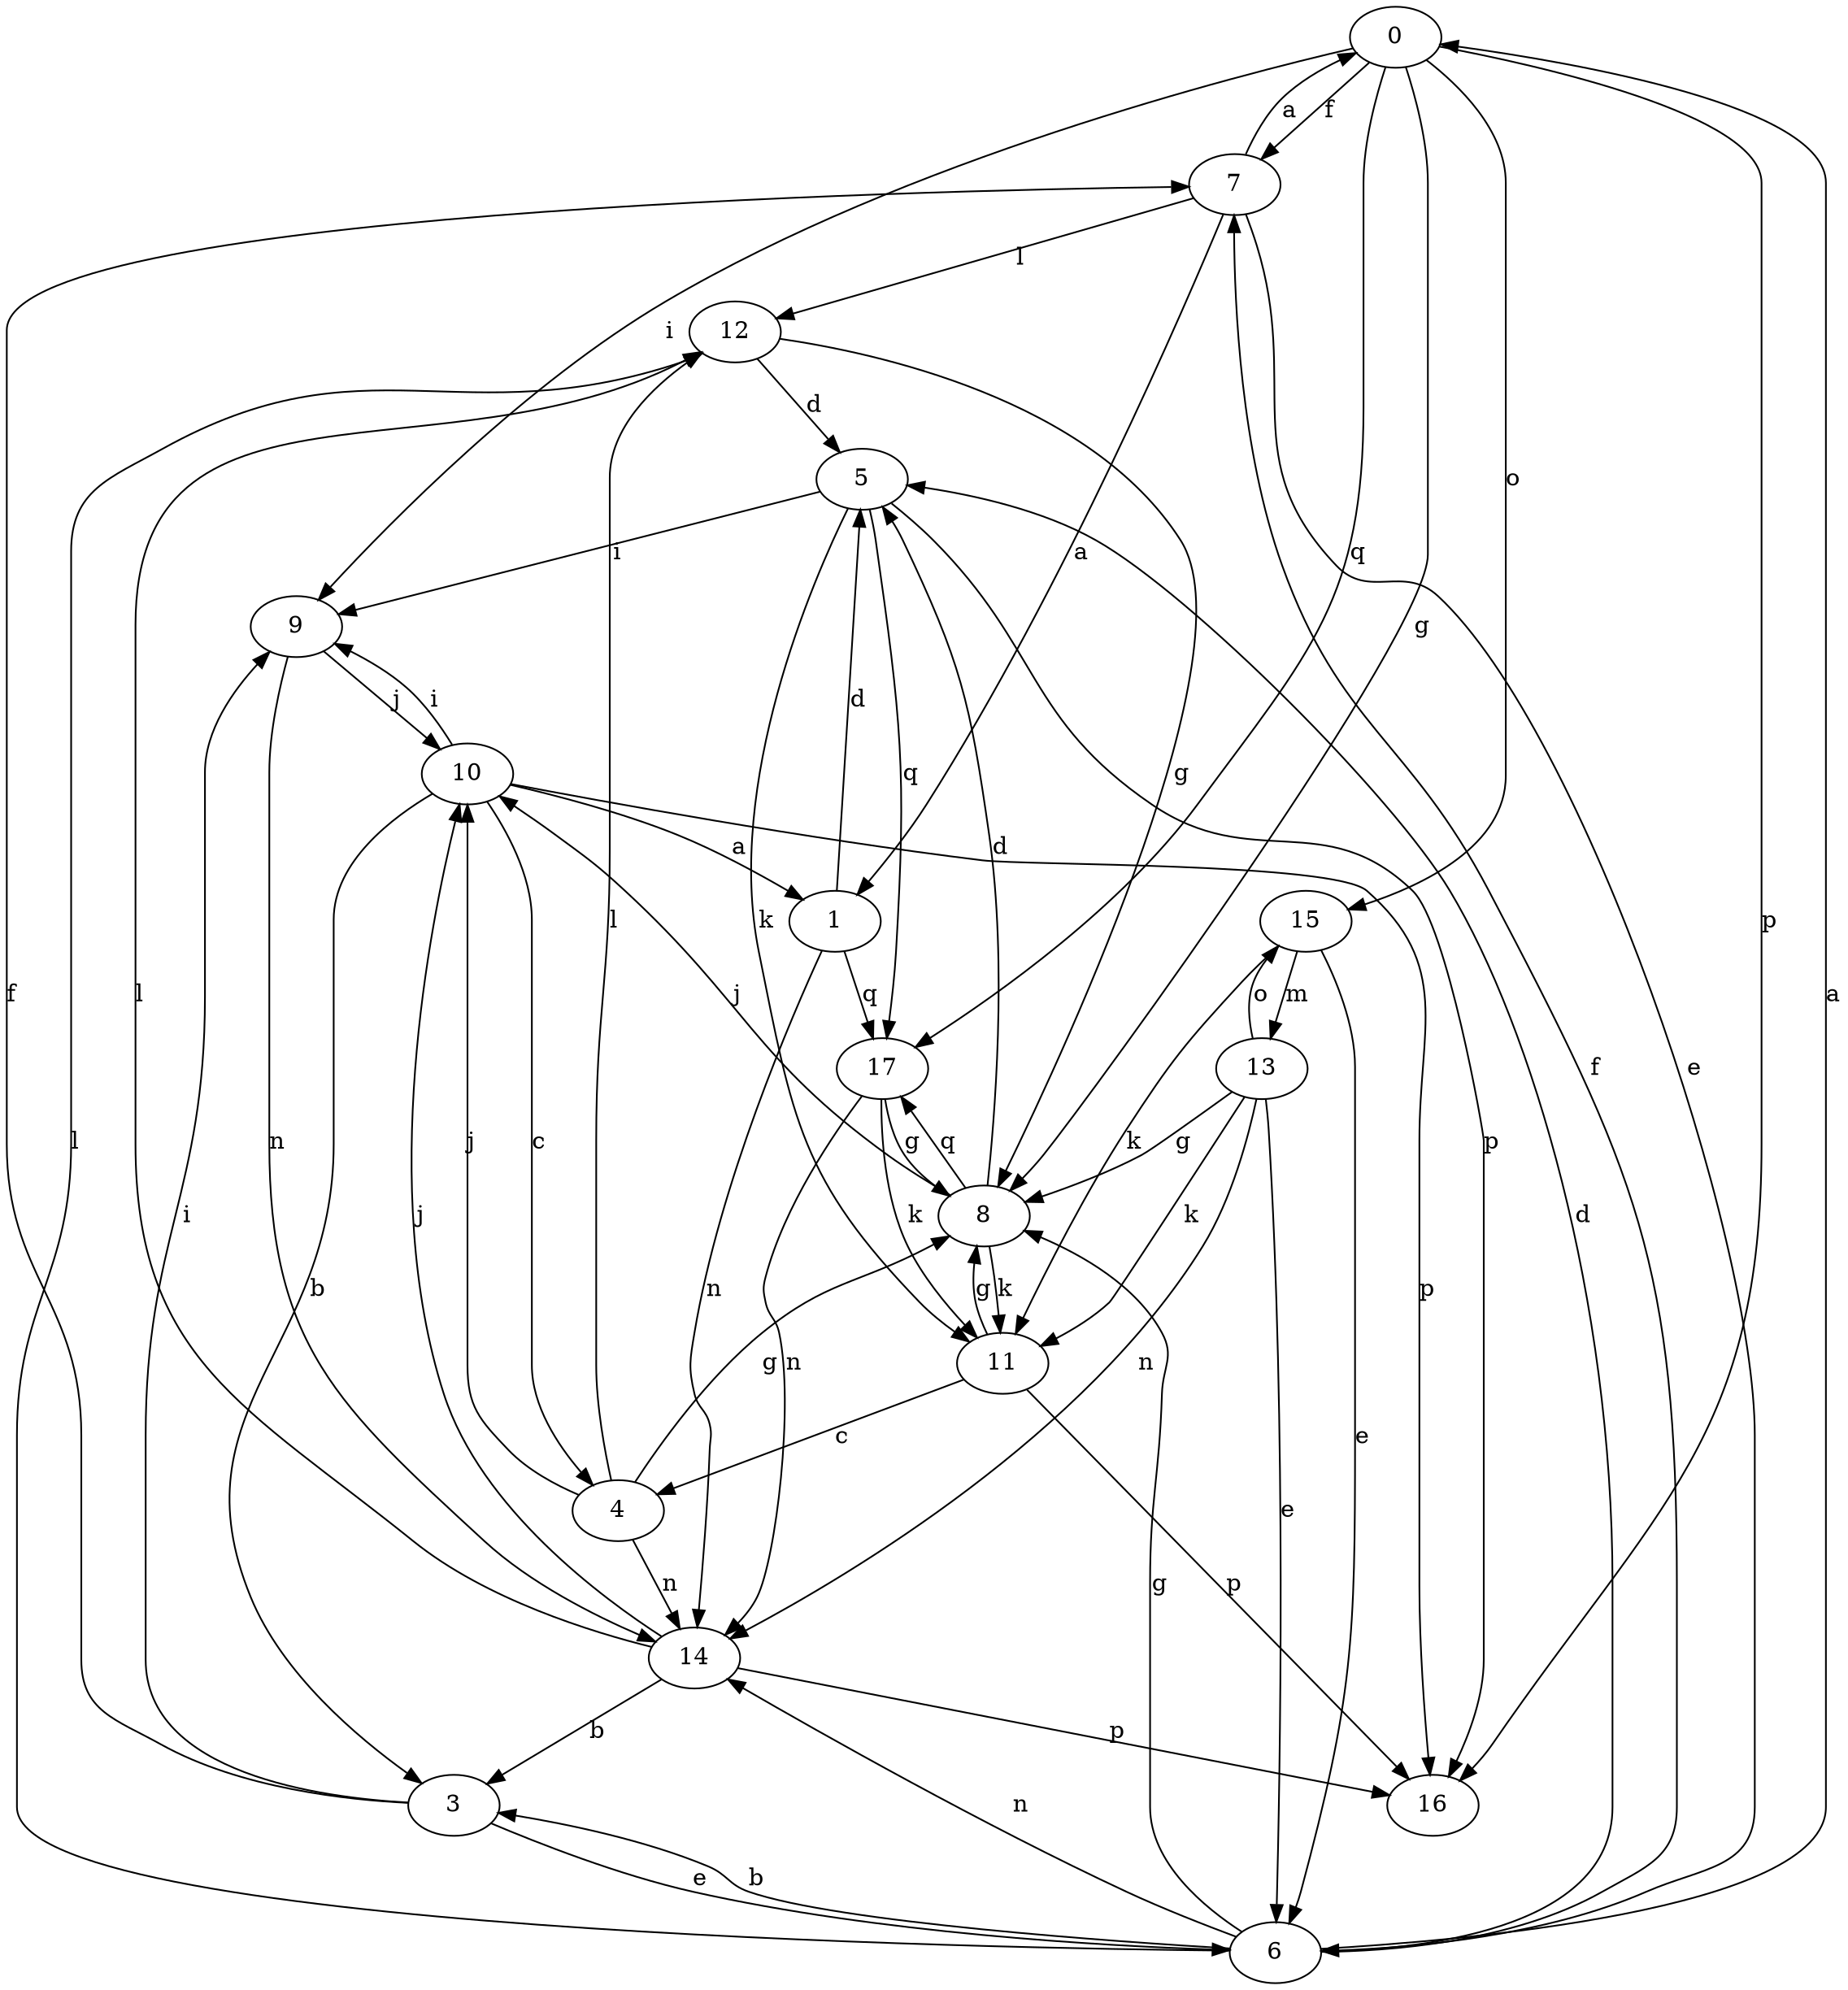 strict digraph  {
0;
1;
3;
4;
5;
6;
7;
8;
9;
10;
11;
12;
13;
14;
15;
16;
17;
0 -> 7  [label=f];
0 -> 8  [label=g];
0 -> 9  [label=i];
0 -> 15  [label=o];
0 -> 16  [label=p];
0 -> 17  [label=q];
1 -> 5  [label=d];
1 -> 14  [label=n];
1 -> 17  [label=q];
3 -> 6  [label=e];
3 -> 7  [label=f];
3 -> 9  [label=i];
4 -> 8  [label=g];
4 -> 10  [label=j];
4 -> 12  [label=l];
4 -> 14  [label=n];
5 -> 9  [label=i];
5 -> 11  [label=k];
5 -> 16  [label=p];
5 -> 17  [label=q];
6 -> 0  [label=a];
6 -> 3  [label=b];
6 -> 5  [label=d];
6 -> 7  [label=f];
6 -> 8  [label=g];
6 -> 12  [label=l];
6 -> 14  [label=n];
7 -> 0  [label=a];
7 -> 1  [label=a];
7 -> 6  [label=e];
7 -> 12  [label=l];
8 -> 5  [label=d];
8 -> 10  [label=j];
8 -> 11  [label=k];
8 -> 17  [label=q];
9 -> 10  [label=j];
9 -> 14  [label=n];
10 -> 1  [label=a];
10 -> 3  [label=b];
10 -> 4  [label=c];
10 -> 9  [label=i];
10 -> 16  [label=p];
11 -> 4  [label=c];
11 -> 8  [label=g];
11 -> 16  [label=p];
12 -> 5  [label=d];
12 -> 8  [label=g];
13 -> 6  [label=e];
13 -> 8  [label=g];
13 -> 11  [label=k];
13 -> 14  [label=n];
13 -> 15  [label=o];
14 -> 3  [label=b];
14 -> 10  [label=j];
14 -> 12  [label=l];
14 -> 16  [label=p];
15 -> 6  [label=e];
15 -> 11  [label=k];
15 -> 13  [label=m];
17 -> 8  [label=g];
17 -> 11  [label=k];
17 -> 14  [label=n];
}
